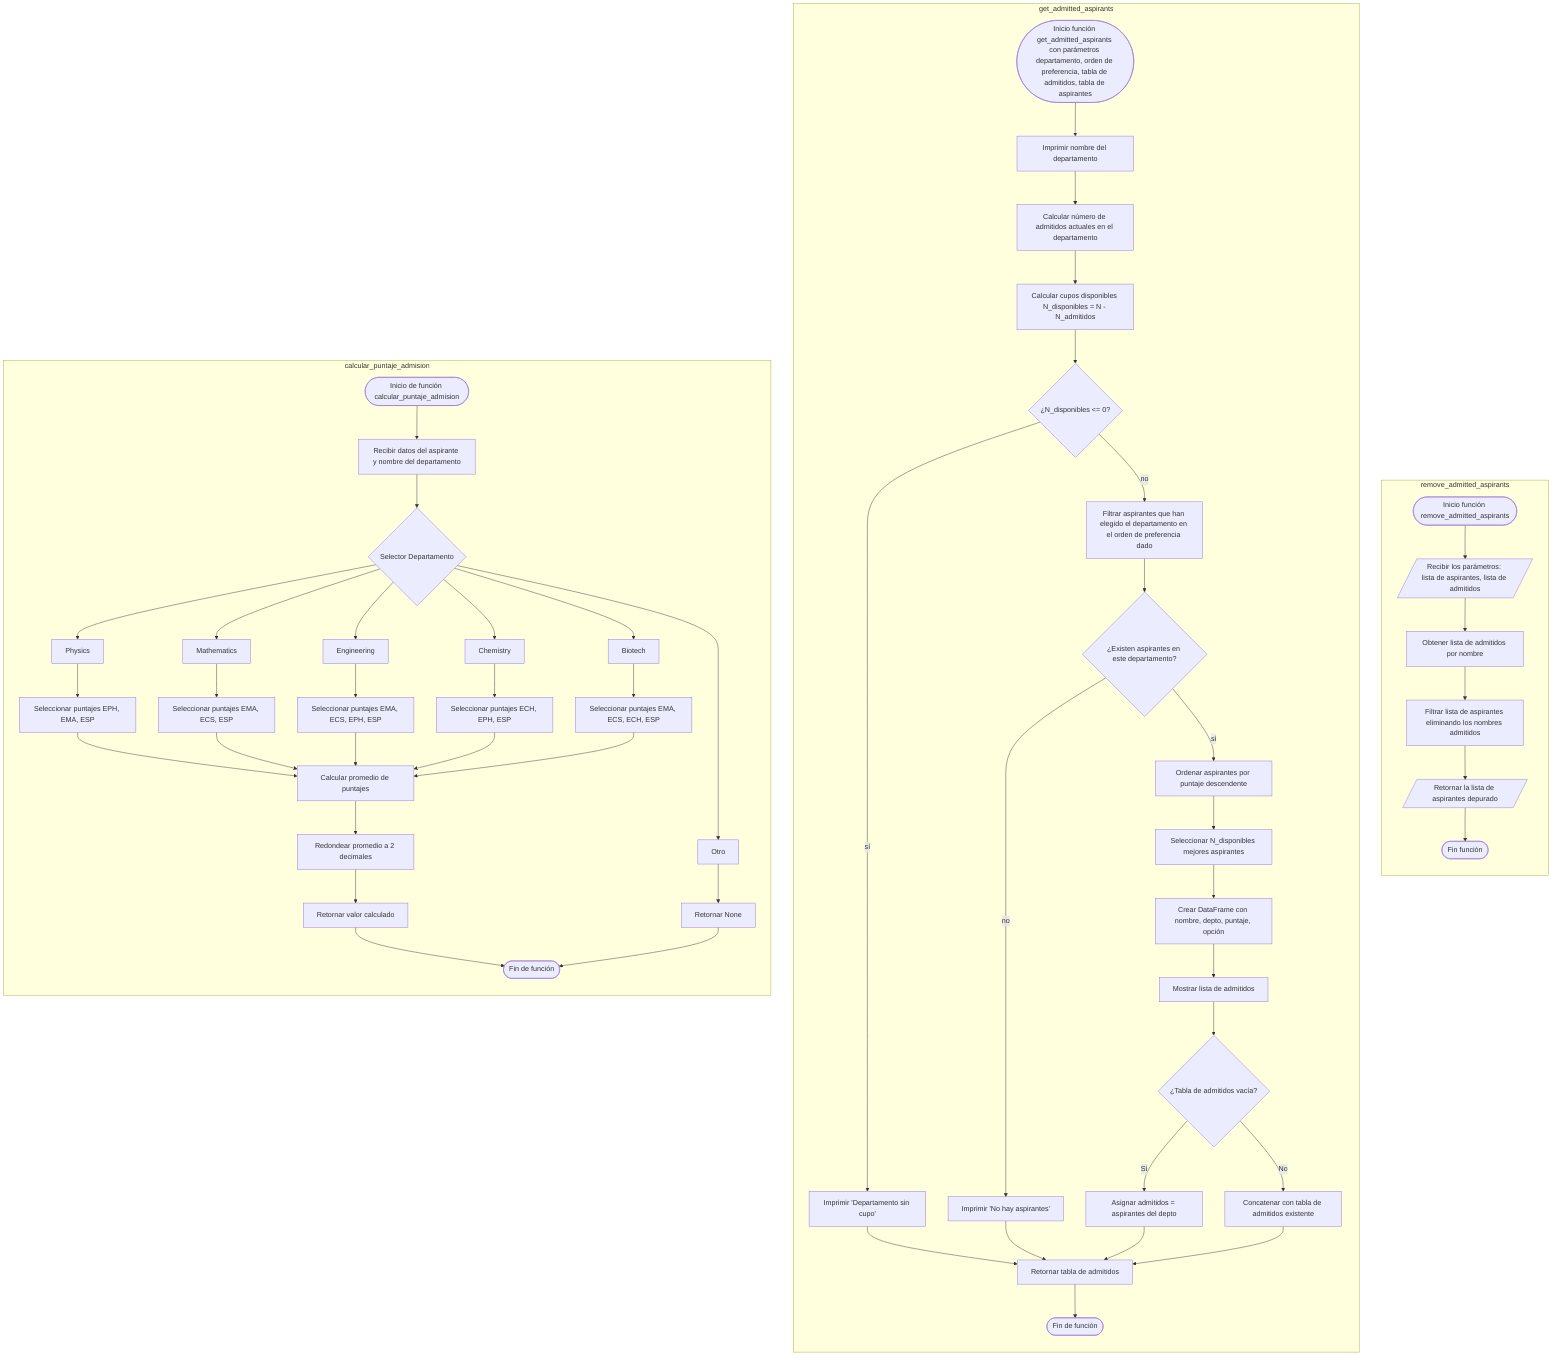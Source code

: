 flowchart TD

subgraph remove_admitted_aspirants
direction TB
R0([Inicio función remove_admitted_aspirants]) --> R1
R1[/Recibir los parámetros: lista de aspirantes, lista de admitidos/] --> R2
R2[Obtener lista de admitidos por nombre] --> R3
R3[Filtrar lista de aspirantes eliminando los nombres admitidos] --> R4
R4[/Retornar la lista de aspirantes depurado/] --> R5
R5([Fin función])
end

subgraph get_admitted_aspirants
direction TB
A1([Inicio función get_admitted_aspirants con parámetros departamento, orden de preferencia, tabla de admitidos, tabla de aspirantes]) --> B1
B1[Imprimir nombre del departamento] --> C1[Calcular número de admitidos actuales en el departamento]
C1 --> D1[Calcular cupos disponibles N_disponibles = N - N_admitidos]
D1 --> E1{¿N_disponibles <= 0?}
E1 -- sí --> F1[Imprimir 'Departamento sin cupo'] --> Z1[Retornar tabla de admitidos]
E1 -- no --> G1[Filtrar aspirantes que han elegido el departamento en el orden de preferencia dado]
G1 --> H1{¿Existen aspirantes en este departamento?}
H1 -- no --> I1[Imprimir 'No hay aspirantes'] --> Z1
H1 -- sí --> J1[Ordenar aspirantes por puntaje descendente]
J1 --> K1[Seleccionar N_disponibles mejores aspirantes]
K1 --> L1[Crear DataFrame con nombre, depto, puntaje, opción]
L1 --> M1[Mostrar lista de admitidos]
M1 --> N1{¿Tabla de admitidos vacía?}
N1 -- Sí --> O1[Asignar admitidos = aspirantes del depto]
O1 --> Z1
N1 -- No --> P1[Concatenar con tabla de admitidos existente]
P1 --> Z1
Z1 --> Q1([Fin de función])
end



subgraph calcular_puntaje_admision
direction TB
A2([Inicio de función calcular_puntaje_admision]) --> B2[Recibir datos del aspirante y nombre del departamento]
B2 --> C2{Selector Departamento}
C2 --> D21[Physics]
C2 --> D22[Mathematics]
C2 --> D23[Engineering]
C2 --> D24[Chemistry]
C2 --> D25[Biotech]
C2 --> D26[Otro]

D21 --> E21[Seleccionar puntajes EPH, EMA, ESP]
D22 --> E22[Seleccionar puntajes EMA, ECS, ESP]
D23 --> E23[Seleccionar puntajes EMA, ECS, EPH, ESP]
D24 --> E24[Seleccionar puntajes ECH, EPH, ESP]
D25 --> E25[Seleccionar puntajes EMA, ECS, ECH, ESP]
D26 --> F21[Retornar None]

E21 --> G2[Calcular promedio de puntajes]
E22 --> G2
E23 --> G2
E24 --> G2
E25 --> G2

G2 --> H2[Redondear promedio a 2 decimales]
H2 --> I2[Retornar valor calculado]
I2 --> J2([Fin de función])
F21 --> J2
end